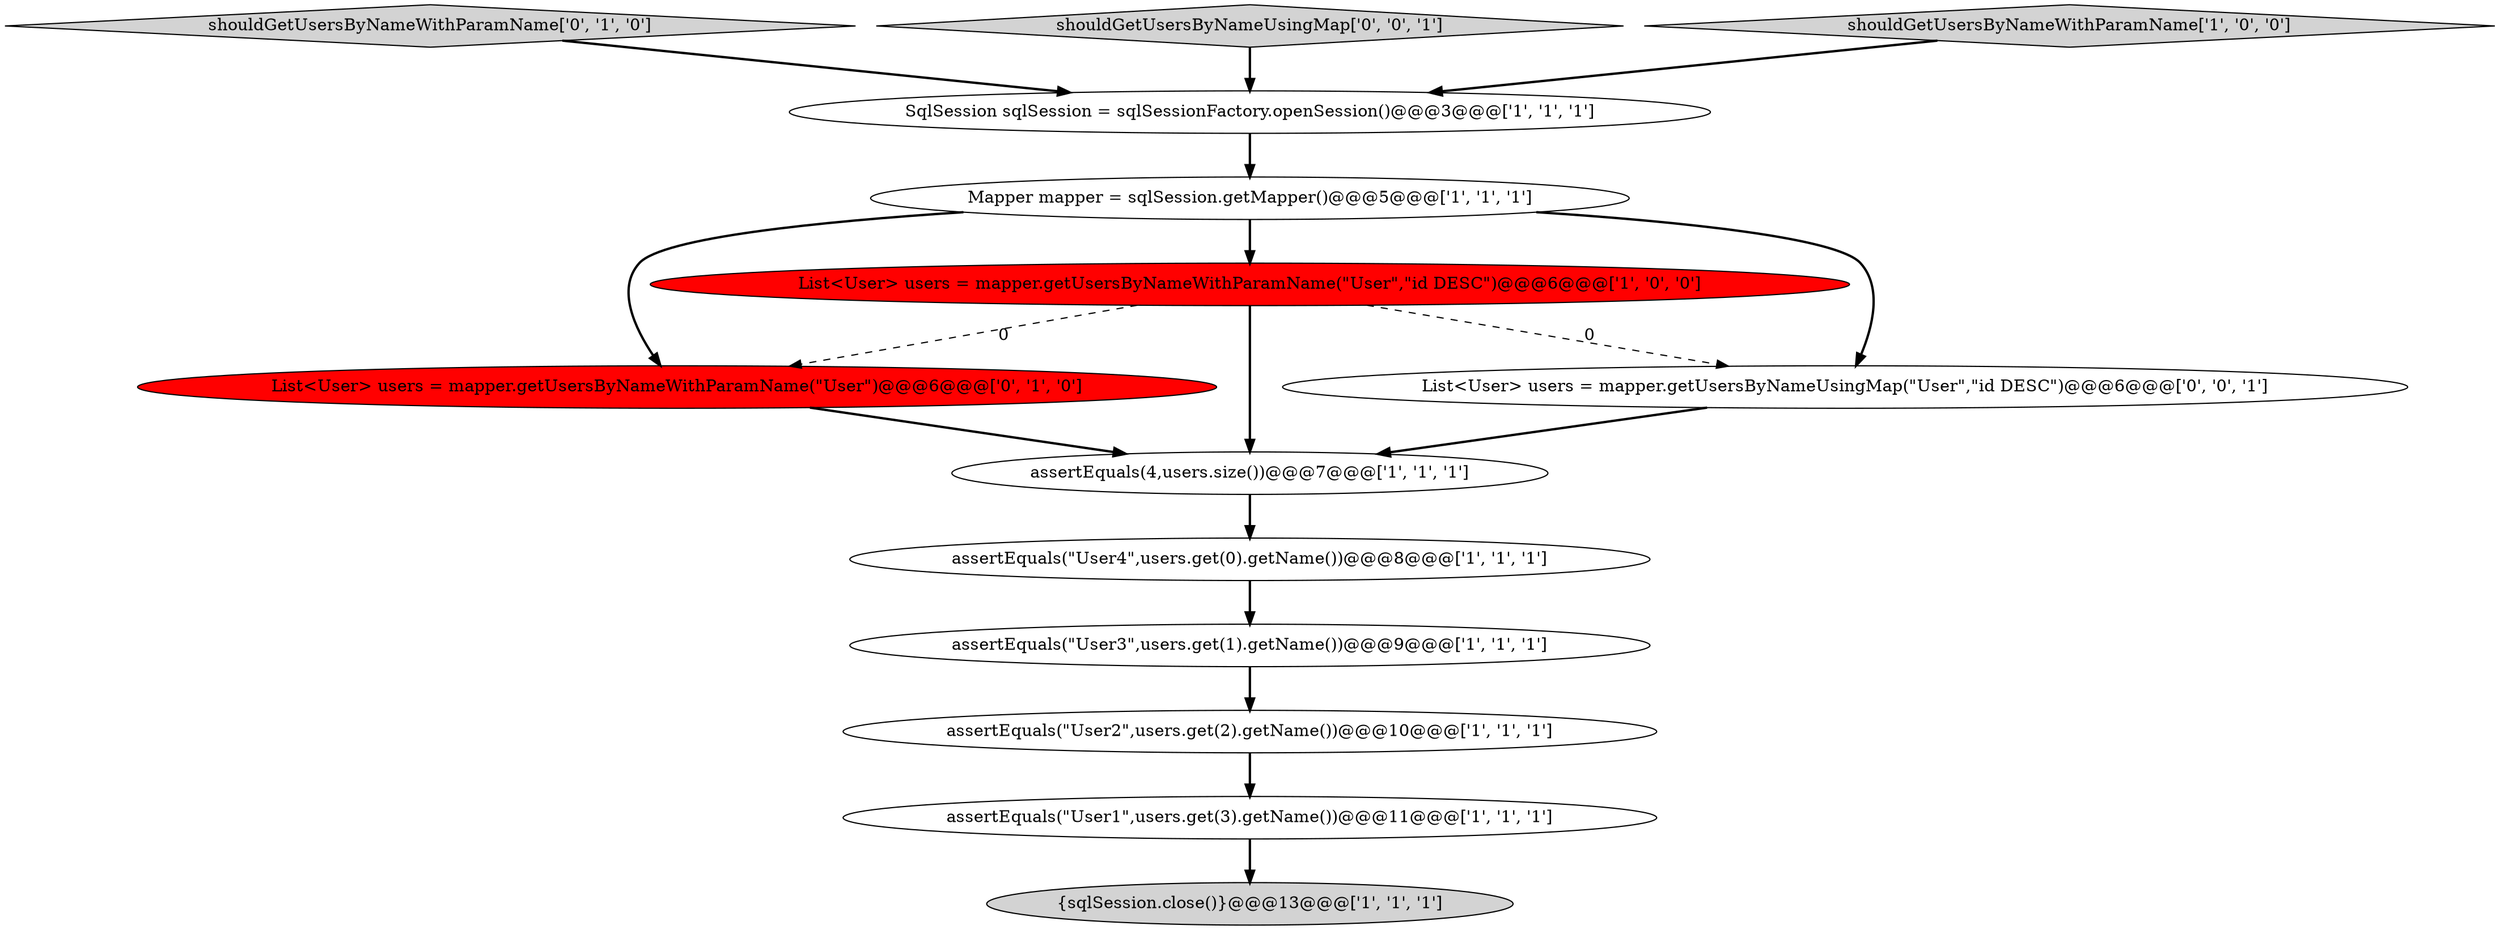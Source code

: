 digraph {
1 [style = filled, label = "assertEquals(\"User4\",users.get(0).getName())@@@8@@@['1', '1', '1']", fillcolor = white, shape = ellipse image = "AAA0AAABBB1BBB"];
11 [style = filled, label = "shouldGetUsersByNameWithParamName['0', '1', '0']", fillcolor = lightgray, shape = diamond image = "AAA0AAABBB2BBB"];
13 [style = filled, label = "shouldGetUsersByNameUsingMap['0', '0', '1']", fillcolor = lightgray, shape = diamond image = "AAA0AAABBB3BBB"];
2 [style = filled, label = "assertEquals(\"User1\",users.get(3).getName())@@@11@@@['1', '1', '1']", fillcolor = white, shape = ellipse image = "AAA0AAABBB1BBB"];
3 [style = filled, label = "assertEquals(\"User3\",users.get(1).getName())@@@9@@@['1', '1', '1']", fillcolor = white, shape = ellipse image = "AAA0AAABBB1BBB"];
0 [style = filled, label = "assertEquals(\"User2\",users.get(2).getName())@@@10@@@['1', '1', '1']", fillcolor = white, shape = ellipse image = "AAA0AAABBB1BBB"];
5 [style = filled, label = "shouldGetUsersByNameWithParamName['1', '0', '0']", fillcolor = lightgray, shape = diamond image = "AAA0AAABBB1BBB"];
8 [style = filled, label = "assertEquals(4,users.size())@@@7@@@['1', '1', '1']", fillcolor = white, shape = ellipse image = "AAA0AAABBB1BBB"];
9 [style = filled, label = "List<User> users = mapper.getUsersByNameWithParamName(\"User\",\"id DESC\")@@@6@@@['1', '0', '0']", fillcolor = red, shape = ellipse image = "AAA1AAABBB1BBB"];
12 [style = filled, label = "List<User> users = mapper.getUsersByNameUsingMap(\"User\",\"id DESC\")@@@6@@@['0', '0', '1']", fillcolor = white, shape = ellipse image = "AAA0AAABBB3BBB"];
6 [style = filled, label = "SqlSession sqlSession = sqlSessionFactory.openSession()@@@3@@@['1', '1', '1']", fillcolor = white, shape = ellipse image = "AAA0AAABBB1BBB"];
7 [style = filled, label = "Mapper mapper = sqlSession.getMapper()@@@5@@@['1', '1', '1']", fillcolor = white, shape = ellipse image = "AAA0AAABBB1BBB"];
10 [style = filled, label = "List<User> users = mapper.getUsersByNameWithParamName(\"User\")@@@6@@@['0', '1', '0']", fillcolor = red, shape = ellipse image = "AAA1AAABBB2BBB"];
4 [style = filled, label = "{sqlSession.close()}@@@13@@@['1', '1', '1']", fillcolor = lightgray, shape = ellipse image = "AAA0AAABBB1BBB"];
1->3 [style = bold, label=""];
7->9 [style = bold, label=""];
8->1 [style = bold, label=""];
9->12 [style = dashed, label="0"];
9->10 [style = dashed, label="0"];
13->6 [style = bold, label=""];
5->6 [style = bold, label=""];
6->7 [style = bold, label=""];
10->8 [style = bold, label=""];
9->8 [style = bold, label=""];
2->4 [style = bold, label=""];
7->10 [style = bold, label=""];
7->12 [style = bold, label=""];
12->8 [style = bold, label=""];
3->0 [style = bold, label=""];
11->6 [style = bold, label=""];
0->2 [style = bold, label=""];
}
